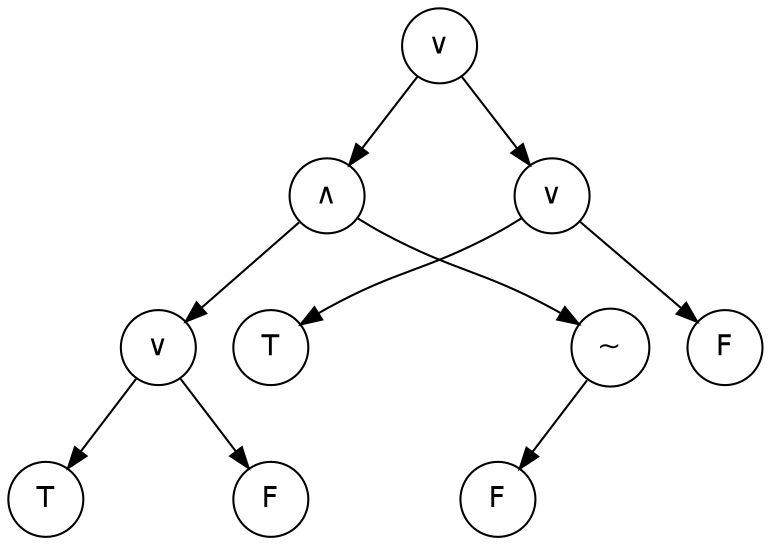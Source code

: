 digraph G {
	node [fontname="Helvetica",shape=circle];

	// the structure of this graph is the same as the previous
	// one, so only the labels in this section have been modified
	mult [label="&or;"];
	div [label="&and;"];
	plus [label="&or;"];
	minus [label="~"];
	caret [label="&or;"];
	hidden1 [label="",style=invis];
	hidden2 [label="",style=invis];
	hidden3 [label="",style=invis];
	hidden4 [label="",style=invis];
	hidden5 [label="",style=invis];
	hidden6 [label="",style=invis];
	5 [label="T"];
	z [label="F"];
	8 [label="F"];
	4 [label="T"];
	2 [label="F"];
	
	mult -> div;
	mult -> hidden1 [style=invis];
	mult -> caret;
	{rank=same div -> hidden1 -> caret [style=invis]};
	
	div -> plus;
	div -> hidden2 [style=invis];
	div -> minus;
	{rank=same plus -> hidden2 -> minus [style=invis]};
	
	plus -> 5;
	plus -> hidden3 [style=invis];
	plus -> z;
	{rank=same 5 -> hidden3 -> z [style=invis]};

	minus -> 8;
	minus -> hidden4 [style=invis];
	minus -> hidden5 [style=invis];
	{rank=same 8 -> hidden4 -> hidden5 [style=invis]};

	caret -> 4;
	caret -> hidden6 [style=invis];
	caret -> 2;
	{rank=same 4 -> hidden6 -> hidden2 [style=invis]};
}
